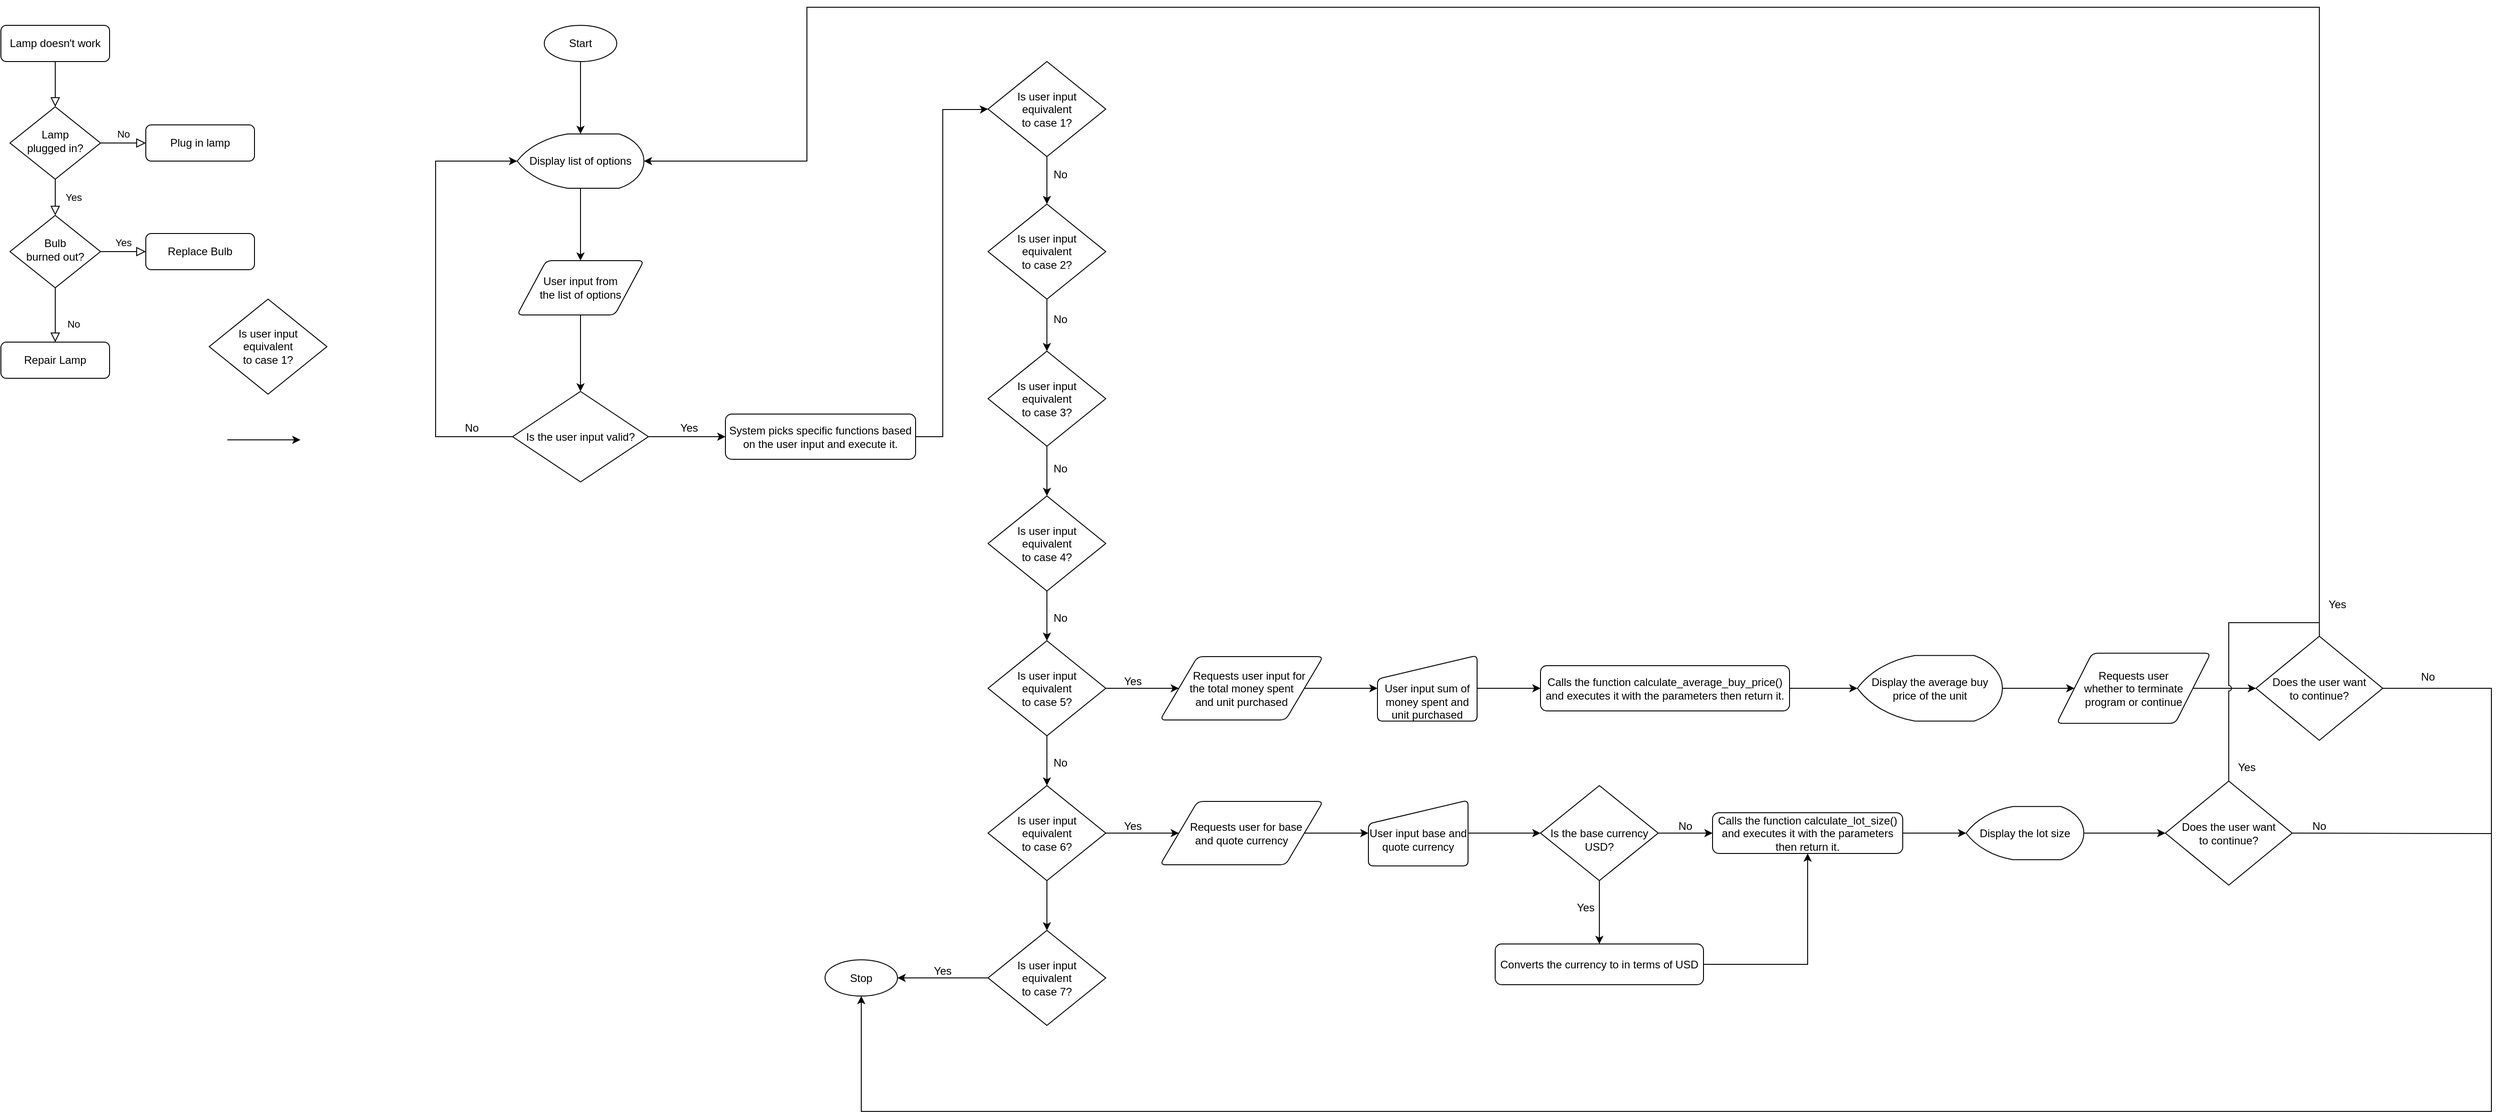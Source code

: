<mxfile version="20.2.7" type="device"><diagram id="C5RBs43oDa-KdzZeNtuy" name="Page-1"><mxGraphModel dx="1483" dy="827" grid="1" gridSize="10" guides="1" tooltips="1" connect="1" arrows="1" fold="1" page="1" pageScale="1" pageWidth="827" pageHeight="1169" math="0" shadow="0"><root><mxCell id="WIyWlLk6GJQsqaUBKTNV-0"/><mxCell id="WIyWlLk6GJQsqaUBKTNV-1" parent="WIyWlLk6GJQsqaUBKTNV-0"/><mxCell id="WIyWlLk6GJQsqaUBKTNV-2" value="" style="rounded=0;html=1;jettySize=auto;orthogonalLoop=1;fontSize=11;endArrow=block;endFill=0;endSize=8;strokeWidth=1;shadow=0;labelBackgroundColor=none;edgeStyle=orthogonalEdgeStyle;" parent="WIyWlLk6GJQsqaUBKTNV-1" source="WIyWlLk6GJQsqaUBKTNV-3" target="WIyWlLk6GJQsqaUBKTNV-6" edge="1"><mxGeometry relative="1" as="geometry"/></mxCell><mxCell id="WIyWlLk6GJQsqaUBKTNV-3" value="Lamp doesn't work" style="rounded=1;whiteSpace=wrap;html=1;fontSize=12;glass=0;strokeWidth=1;shadow=0;" parent="WIyWlLk6GJQsqaUBKTNV-1" vertex="1"><mxGeometry x="160" y="80" width="120" height="40" as="geometry"/></mxCell><mxCell id="WIyWlLk6GJQsqaUBKTNV-4" value="Yes" style="rounded=0;html=1;jettySize=auto;orthogonalLoop=1;fontSize=11;endArrow=block;endFill=0;endSize=8;strokeWidth=1;shadow=0;labelBackgroundColor=none;edgeStyle=orthogonalEdgeStyle;" parent="WIyWlLk6GJQsqaUBKTNV-1" source="WIyWlLk6GJQsqaUBKTNV-6" target="WIyWlLk6GJQsqaUBKTNV-10" edge="1"><mxGeometry y="20" relative="1" as="geometry"><mxPoint as="offset"/></mxGeometry></mxCell><mxCell id="WIyWlLk6GJQsqaUBKTNV-5" value="No" style="edgeStyle=orthogonalEdgeStyle;rounded=0;html=1;jettySize=auto;orthogonalLoop=1;fontSize=11;endArrow=block;endFill=0;endSize=8;strokeWidth=1;shadow=0;labelBackgroundColor=none;" parent="WIyWlLk6GJQsqaUBKTNV-1" source="WIyWlLk6GJQsqaUBKTNV-6" target="WIyWlLk6GJQsqaUBKTNV-7" edge="1"><mxGeometry y="10" relative="1" as="geometry"><mxPoint as="offset"/></mxGeometry></mxCell><mxCell id="WIyWlLk6GJQsqaUBKTNV-6" value="Lamp&lt;br&gt;plugged in?" style="rhombus;whiteSpace=wrap;html=1;shadow=0;fontFamily=Helvetica;fontSize=12;align=center;strokeWidth=1;spacing=6;spacingTop=-4;" parent="WIyWlLk6GJQsqaUBKTNV-1" vertex="1"><mxGeometry x="170" y="170" width="100" height="80" as="geometry"/></mxCell><mxCell id="WIyWlLk6GJQsqaUBKTNV-7" value="Plug in lamp" style="rounded=1;whiteSpace=wrap;html=1;fontSize=12;glass=0;strokeWidth=1;shadow=0;" parent="WIyWlLk6GJQsqaUBKTNV-1" vertex="1"><mxGeometry x="320" y="190" width="120" height="40" as="geometry"/></mxCell><mxCell id="WIyWlLk6GJQsqaUBKTNV-8" value="No" style="rounded=0;html=1;jettySize=auto;orthogonalLoop=1;fontSize=11;endArrow=block;endFill=0;endSize=8;strokeWidth=1;shadow=0;labelBackgroundColor=none;edgeStyle=orthogonalEdgeStyle;" parent="WIyWlLk6GJQsqaUBKTNV-1" source="WIyWlLk6GJQsqaUBKTNV-10" target="WIyWlLk6GJQsqaUBKTNV-11" edge="1"><mxGeometry x="0.333" y="20" relative="1" as="geometry"><mxPoint as="offset"/></mxGeometry></mxCell><mxCell id="WIyWlLk6GJQsqaUBKTNV-9" value="Yes" style="edgeStyle=orthogonalEdgeStyle;rounded=0;html=1;jettySize=auto;orthogonalLoop=1;fontSize=11;endArrow=block;endFill=0;endSize=8;strokeWidth=1;shadow=0;labelBackgroundColor=none;" parent="WIyWlLk6GJQsqaUBKTNV-1" source="WIyWlLk6GJQsqaUBKTNV-10" target="WIyWlLk6GJQsqaUBKTNV-12" edge="1"><mxGeometry y="10" relative="1" as="geometry"><mxPoint as="offset"/></mxGeometry></mxCell><mxCell id="WIyWlLk6GJQsqaUBKTNV-10" value="Bulb&lt;br&gt;burned out?" style="rhombus;whiteSpace=wrap;html=1;shadow=0;fontFamily=Helvetica;fontSize=12;align=center;strokeWidth=1;spacing=6;spacingTop=-4;" parent="WIyWlLk6GJQsqaUBKTNV-1" vertex="1"><mxGeometry x="170" y="290" width="100" height="80" as="geometry"/></mxCell><mxCell id="WIyWlLk6GJQsqaUBKTNV-11" value="Repair Lamp" style="rounded=1;whiteSpace=wrap;html=1;fontSize=12;glass=0;strokeWidth=1;shadow=0;" parent="WIyWlLk6GJQsqaUBKTNV-1" vertex="1"><mxGeometry x="160" y="430" width="120" height="40" as="geometry"/></mxCell><mxCell id="WIyWlLk6GJQsqaUBKTNV-12" value="Replace Bulb" style="rounded=1;whiteSpace=wrap;html=1;fontSize=12;glass=0;strokeWidth=1;shadow=0;" parent="WIyWlLk6GJQsqaUBKTNV-1" vertex="1"><mxGeometry x="320" y="310" width="120" height="40" as="geometry"/></mxCell><mxCell id="3AaR19sjxHDcioPQ6uGW-11" style="edgeStyle=orthogonalEdgeStyle;rounded=0;orthogonalLoop=1;jettySize=auto;html=1;entryX=0.5;entryY=0;entryDx=0;entryDy=0;entryPerimeter=0;" parent="WIyWlLk6GJQsqaUBKTNV-1" source="3AaR19sjxHDcioPQ6uGW-0" target="3AaR19sjxHDcioPQ6uGW-3" edge="1"><mxGeometry relative="1" as="geometry"/></mxCell><mxCell id="3AaR19sjxHDcioPQ6uGW-0" value="Start" style="strokeWidth=1;html=1;shape=mxgraph.flowchart.start_1;whiteSpace=wrap;" parent="WIyWlLk6GJQsqaUBKTNV-1" vertex="1"><mxGeometry x="760" y="80" width="80" height="40" as="geometry"/></mxCell><mxCell id="3AaR19sjxHDcioPQ6uGW-2" value="Stop" style="strokeWidth=1;html=1;shape=mxgraph.flowchart.start_1;whiteSpace=wrap;" parent="WIyWlLk6GJQsqaUBKTNV-1" vertex="1"><mxGeometry x="1070" y="1112.5" width="80" height="40" as="geometry"/></mxCell><mxCell id="3AaR19sjxHDcioPQ6uGW-16" style="edgeStyle=orthogonalEdgeStyle;rounded=0;orthogonalLoop=1;jettySize=auto;html=1;entryX=0.5;entryY=0;entryDx=0;entryDy=0;" parent="WIyWlLk6GJQsqaUBKTNV-1" source="3AaR19sjxHDcioPQ6uGW-3" target="3AaR19sjxHDcioPQ6uGW-14" edge="1"><mxGeometry relative="1" as="geometry"/></mxCell><mxCell id="3AaR19sjxHDcioPQ6uGW-3" value="Display list of options" style="strokeWidth=1;html=1;shape=mxgraph.flowchart.display;whiteSpace=wrap;" parent="WIyWlLk6GJQsqaUBKTNV-1" vertex="1"><mxGeometry x="730" y="200" width="140" height="60" as="geometry"/></mxCell><mxCell id="3AaR19sjxHDcioPQ6uGW-18" style="edgeStyle=orthogonalEdgeStyle;rounded=0;orthogonalLoop=1;jettySize=auto;html=1;entryX=0.5;entryY=0;entryDx=0;entryDy=0;entryPerimeter=0;" parent="WIyWlLk6GJQsqaUBKTNV-1" source="3AaR19sjxHDcioPQ6uGW-14" target="3AaR19sjxHDcioPQ6uGW-17" edge="1"><mxGeometry relative="1" as="geometry"/></mxCell><mxCell id="3AaR19sjxHDcioPQ6uGW-14" value="User input from&lt;br&gt;the list of options" style="shape=parallelogram;html=1;strokeWidth=1;perimeter=parallelogramPerimeter;whiteSpace=wrap;rounded=1;arcSize=12;size=0.23;" parent="WIyWlLk6GJQsqaUBKTNV-1" vertex="1"><mxGeometry x="730" y="340" width="140" height="60" as="geometry"/></mxCell><mxCell id="3AaR19sjxHDcioPQ6uGW-20" style="edgeStyle=orthogonalEdgeStyle;rounded=0;orthogonalLoop=1;jettySize=auto;html=1;entryX=0;entryY=0.5;entryDx=0;entryDy=0;entryPerimeter=0;" parent="WIyWlLk6GJQsqaUBKTNV-1" source="3AaR19sjxHDcioPQ6uGW-17" target="3AaR19sjxHDcioPQ6uGW-3" edge="1"><mxGeometry relative="1" as="geometry"><mxPoint x="600" y="230" as="targetPoint"/><Array as="points"><mxPoint x="640" y="535"/><mxPoint x="640" y="230"/></Array></mxGeometry></mxCell><mxCell id="3AaR19sjxHDcioPQ6uGW-23" style="edgeStyle=orthogonalEdgeStyle;rounded=0;orthogonalLoop=1;jettySize=auto;html=1;exitX=1;exitY=0.5;exitDx=0;exitDy=0;exitPerimeter=0;entryX=0;entryY=0.5;entryDx=0;entryDy=0;" parent="WIyWlLk6GJQsqaUBKTNV-1" source="3AaR19sjxHDcioPQ6uGW-17" target="3AaR19sjxHDcioPQ6uGW-26" edge="1"><mxGeometry relative="1" as="geometry"><mxPoint x="940" y="535" as="targetPoint"/></mxGeometry></mxCell><mxCell id="3AaR19sjxHDcioPQ6uGW-17" value="Is the user input valid?" style="strokeWidth=1;html=1;shape=mxgraph.flowchart.decision;whiteSpace=wrap;" parent="WIyWlLk6GJQsqaUBKTNV-1" vertex="1"><mxGeometry x="725" y="484.5" width="150" height="100" as="geometry"/></mxCell><mxCell id="3AaR19sjxHDcioPQ6uGW-21" value="No" style="text;html=1;strokeColor=none;fillColor=none;align=center;verticalAlign=middle;whiteSpace=wrap;rounded=0;" parent="WIyWlLk6GJQsqaUBKTNV-1" vertex="1"><mxGeometry x="650" y="510" width="60" height="30" as="geometry"/></mxCell><mxCell id="3AaR19sjxHDcioPQ6uGW-24" value="Yes" style="text;html=1;strokeColor=none;fillColor=none;align=center;verticalAlign=middle;whiteSpace=wrap;rounded=0;" parent="WIyWlLk6GJQsqaUBKTNV-1" vertex="1"><mxGeometry x="890" y="510" width="60" height="30" as="geometry"/></mxCell><mxCell id="3AaR19sjxHDcioPQ6uGW-84" style="edgeStyle=orthogonalEdgeStyle;rounded=0;orthogonalLoop=1;jettySize=auto;html=1;entryX=0;entryY=0.5;entryDx=0;entryDy=0;entryPerimeter=0;" parent="WIyWlLk6GJQsqaUBKTNV-1" source="3AaR19sjxHDcioPQ6uGW-26" target="3AaR19sjxHDcioPQ6uGW-27" edge="1"><mxGeometry relative="1" as="geometry"><mxPoint x="1200" y="170" as="targetPoint"/><Array as="points"><mxPoint x="1200" y="535"/><mxPoint x="1200" y="173"/><mxPoint x="1240" y="173"/></Array></mxGeometry></mxCell><mxCell id="3AaR19sjxHDcioPQ6uGW-26" value="System picks specific functions based on the user input and execute it." style="rounded=1;whiteSpace=wrap;html=1;absoluteArcSize=1;arcSize=14;strokeWidth=1;" parent="WIyWlLk6GJQsqaUBKTNV-1" vertex="1"><mxGeometry x="960" y="509.5" width="210" height="50" as="geometry"/></mxCell><mxCell id="3AaR19sjxHDcioPQ6uGW-38" style="edgeStyle=orthogonalEdgeStyle;rounded=0;orthogonalLoop=1;jettySize=auto;html=1;entryX=0.5;entryY=0;entryDx=0;entryDy=0;entryPerimeter=0;" parent="WIyWlLk6GJQsqaUBKTNV-1" source="3AaR19sjxHDcioPQ6uGW-27" target="3AaR19sjxHDcioPQ6uGW-35" edge="1"><mxGeometry relative="1" as="geometry"/></mxCell><mxCell id="3AaR19sjxHDcioPQ6uGW-27" value="Is user input &lt;br&gt;equivalent&lt;br&gt;to case 1?" style="strokeWidth=1;html=1;shape=mxgraph.flowchart.decision;whiteSpace=wrap;" parent="WIyWlLk6GJQsqaUBKTNV-1" vertex="1"><mxGeometry x="1250" y="120" width="130" height="105" as="geometry"/></mxCell><mxCell id="3AaR19sjxHDcioPQ6uGW-28" style="edgeStyle=orthogonalEdgeStyle;rounded=0;orthogonalLoop=1;jettySize=auto;html=1;exitX=0.5;exitY=1;exitDx=0;exitDy=0;exitPerimeter=0;" parent="WIyWlLk6GJQsqaUBKTNV-1" source="3AaR19sjxHDcioPQ6uGW-27" target="3AaR19sjxHDcioPQ6uGW-27" edge="1"><mxGeometry relative="1" as="geometry"/></mxCell><mxCell id="3AaR19sjxHDcioPQ6uGW-42" style="edgeStyle=orthogonalEdgeStyle;rounded=0;orthogonalLoop=1;jettySize=auto;html=1;" parent="WIyWlLk6GJQsqaUBKTNV-1" source="3AaR19sjxHDcioPQ6uGW-30" target="3AaR19sjxHDcioPQ6uGW-31" edge="1"><mxGeometry relative="1" as="geometry"/></mxCell><mxCell id="3AaR19sjxHDcioPQ6uGW-52" style="edgeStyle=orthogonalEdgeStyle;rounded=0;orthogonalLoop=1;jettySize=auto;html=1;" parent="WIyWlLk6GJQsqaUBKTNV-1" source="3AaR19sjxHDcioPQ6uGW-30" target="3AaR19sjxHDcioPQ6uGW-53" edge="1"><mxGeometry relative="1" as="geometry"><mxPoint x="1440" y="812.5" as="targetPoint"/></mxGeometry></mxCell><mxCell id="3AaR19sjxHDcioPQ6uGW-30" value="Is user input &lt;br&gt;equivalent&lt;br&gt;to case 5?" style="strokeWidth=1;html=1;shape=mxgraph.flowchart.decision;whiteSpace=wrap;" parent="WIyWlLk6GJQsqaUBKTNV-1" vertex="1"><mxGeometry x="1250" y="760" width="130" height="105" as="geometry"/></mxCell><mxCell id="3AaR19sjxHDcioPQ6uGW-62" style="edgeStyle=orthogonalEdgeStyle;rounded=0;orthogonalLoop=1;jettySize=auto;html=1;entryX=0.5;entryY=0;entryDx=0;entryDy=0;entryPerimeter=0;" parent="WIyWlLk6GJQsqaUBKTNV-1" source="3AaR19sjxHDcioPQ6uGW-31" target="3AaR19sjxHDcioPQ6uGW-63" edge="1"><mxGeometry relative="1" as="geometry"><mxPoint x="1315" y="1080" as="targetPoint"/></mxGeometry></mxCell><mxCell id="3AaR19sjxHDcioPQ6uGW-69" style="edgeStyle=orthogonalEdgeStyle;rounded=0;orthogonalLoop=1;jettySize=auto;html=1;" parent="WIyWlLk6GJQsqaUBKTNV-1" source="3AaR19sjxHDcioPQ6uGW-31" target="3AaR19sjxHDcioPQ6uGW-68" edge="1"><mxGeometry relative="1" as="geometry"/></mxCell><mxCell id="3AaR19sjxHDcioPQ6uGW-31" value="Is user input &lt;br&gt;equivalent&lt;br&gt;to case 6?" style="strokeWidth=1;html=1;shape=mxgraph.flowchart.decision;whiteSpace=wrap;" parent="WIyWlLk6GJQsqaUBKTNV-1" vertex="1"><mxGeometry x="1250" y="920" width="130" height="105" as="geometry"/></mxCell><mxCell id="3AaR19sjxHDcioPQ6uGW-40" style="edgeStyle=orthogonalEdgeStyle;rounded=0;orthogonalLoop=1;jettySize=auto;html=1;entryX=0.5;entryY=0;entryDx=0;entryDy=0;entryPerimeter=0;" parent="WIyWlLk6GJQsqaUBKTNV-1" source="3AaR19sjxHDcioPQ6uGW-32" target="3AaR19sjxHDcioPQ6uGW-34" edge="1"><mxGeometry relative="1" as="geometry"/></mxCell><mxCell id="3AaR19sjxHDcioPQ6uGW-32" value="Is user input &lt;br&gt;equivalent&lt;br&gt;to case 3?" style="strokeWidth=1;html=1;shape=mxgraph.flowchart.decision;whiteSpace=wrap;" parent="WIyWlLk6GJQsqaUBKTNV-1" vertex="1"><mxGeometry x="1250" y="440" width="130" height="105" as="geometry"/></mxCell><mxCell id="3AaR19sjxHDcioPQ6uGW-33" value="Is user input &lt;br&gt;equivalent&lt;br&gt;to case 1?" style="strokeWidth=1;html=1;shape=mxgraph.flowchart.decision;whiteSpace=wrap;" parent="WIyWlLk6GJQsqaUBKTNV-1" vertex="1"><mxGeometry x="390" y="382.5" width="130" height="105" as="geometry"/></mxCell><mxCell id="3AaR19sjxHDcioPQ6uGW-41" style="edgeStyle=orthogonalEdgeStyle;rounded=0;orthogonalLoop=1;jettySize=auto;html=1;entryX=0.5;entryY=0;entryDx=0;entryDy=0;entryPerimeter=0;" parent="WIyWlLk6GJQsqaUBKTNV-1" source="3AaR19sjxHDcioPQ6uGW-34" target="3AaR19sjxHDcioPQ6uGW-30" edge="1"><mxGeometry relative="1" as="geometry"/></mxCell><mxCell id="3AaR19sjxHDcioPQ6uGW-34" value="Is user input &lt;br&gt;equivalent&lt;br&gt;to case 4?" style="strokeWidth=1;html=1;shape=mxgraph.flowchart.decision;whiteSpace=wrap;" parent="WIyWlLk6GJQsqaUBKTNV-1" vertex="1"><mxGeometry x="1250" y="600" width="130" height="105" as="geometry"/></mxCell><mxCell id="3AaR19sjxHDcioPQ6uGW-39" style="edgeStyle=orthogonalEdgeStyle;rounded=0;orthogonalLoop=1;jettySize=auto;html=1;entryX=0.5;entryY=0;entryDx=0;entryDy=0;entryPerimeter=0;" parent="WIyWlLk6GJQsqaUBKTNV-1" source="3AaR19sjxHDcioPQ6uGW-35" target="3AaR19sjxHDcioPQ6uGW-32" edge="1"><mxGeometry relative="1" as="geometry"/></mxCell><mxCell id="3AaR19sjxHDcioPQ6uGW-35" value="Is user input &lt;br&gt;equivalent&lt;br&gt;to case 2?" style="strokeWidth=1;html=1;shape=mxgraph.flowchart.decision;whiteSpace=wrap;" parent="WIyWlLk6GJQsqaUBKTNV-1" vertex="1"><mxGeometry x="1250" y="277.5" width="130" height="105" as="geometry"/></mxCell><mxCell id="3AaR19sjxHDcioPQ6uGW-43" value="No" style="text;html=1;strokeColor=none;fillColor=none;align=center;verticalAlign=middle;whiteSpace=wrap;rounded=0;" parent="WIyWlLk6GJQsqaUBKTNV-1" vertex="1"><mxGeometry x="1300" y="230" width="60" height="30" as="geometry"/></mxCell><mxCell id="3AaR19sjxHDcioPQ6uGW-44" value="No" style="text;html=1;strokeColor=none;fillColor=none;align=center;verticalAlign=middle;whiteSpace=wrap;rounded=0;" parent="WIyWlLk6GJQsqaUBKTNV-1" vertex="1"><mxGeometry x="1300" y="390" width="60" height="30" as="geometry"/></mxCell><mxCell id="3AaR19sjxHDcioPQ6uGW-45" value="No" style="text;html=1;strokeColor=none;fillColor=none;align=center;verticalAlign=middle;whiteSpace=wrap;rounded=0;" parent="WIyWlLk6GJQsqaUBKTNV-1" vertex="1"><mxGeometry x="1300" y="555" width="60" height="30" as="geometry"/></mxCell><mxCell id="3AaR19sjxHDcioPQ6uGW-46" value="No" style="text;html=1;strokeColor=none;fillColor=none;align=center;verticalAlign=middle;whiteSpace=wrap;rounded=0;" parent="WIyWlLk6GJQsqaUBKTNV-1" vertex="1"><mxGeometry x="1300" y="720" width="60" height="30" as="geometry"/></mxCell><mxCell id="3AaR19sjxHDcioPQ6uGW-47" value="No" style="text;html=1;strokeColor=none;fillColor=none;align=center;verticalAlign=middle;whiteSpace=wrap;rounded=0;" parent="WIyWlLk6GJQsqaUBKTNV-1" vertex="1"><mxGeometry x="1300" y="880" width="60" height="30" as="geometry"/></mxCell><mxCell id="3AaR19sjxHDcioPQ6uGW-49" value="Yes" style="text;html=1;strokeColor=none;fillColor=none;align=center;verticalAlign=middle;whiteSpace=wrap;rounded=0;" parent="WIyWlLk6GJQsqaUBKTNV-1" vertex="1"><mxGeometry x="1170" y="1110" width="60" height="30" as="geometry"/></mxCell><mxCell id="3AaR19sjxHDcioPQ6uGW-59" style="edgeStyle=orthogonalEdgeStyle;rounded=0;orthogonalLoop=1;jettySize=auto;html=1;exitX=1;exitY=0.5;exitDx=0;exitDy=0;entryX=0;entryY=0.5;entryDx=0;entryDy=0;" parent="WIyWlLk6GJQsqaUBKTNV-1" source="3AaR19sjxHDcioPQ6uGW-53" target="3AaR19sjxHDcioPQ6uGW-61" edge="1"><mxGeometry relative="1" as="geometry"><mxPoint x="1680" y="813" as="targetPoint"/></mxGeometry></mxCell><mxCell id="3AaR19sjxHDcioPQ6uGW-53" value="&amp;nbsp; &amp;nbsp; &amp;nbsp;Requests user input for&lt;br&gt;the total money spent&lt;br&gt;and unit purchased" style="shape=parallelogram;html=1;strokeWidth=1;perimeter=parallelogramPerimeter;whiteSpace=wrap;rounded=1;arcSize=12;size=0.23;" parent="WIyWlLk6GJQsqaUBKTNV-1" vertex="1"><mxGeometry x="1440" y="777.5" width="180" height="70" as="geometry"/></mxCell><mxCell id="3AaR19sjxHDcioPQ6uGW-61" value="&lt;br&gt;&lt;br&gt;User input sum of money spent and unit purchased" style="html=1;strokeWidth=1;shape=manualInput;whiteSpace=wrap;rounded=1;size=26;arcSize=11;" parent="WIyWlLk6GJQsqaUBKTNV-1" vertex="1"><mxGeometry x="1680" y="776.25" width="110" height="72.5" as="geometry"/></mxCell><mxCell id="3AaR19sjxHDcioPQ6uGW-66" style="edgeStyle=orthogonalEdgeStyle;rounded=0;orthogonalLoop=1;jettySize=auto;html=1;entryX=1;entryY=0.5;entryDx=0;entryDy=0;entryPerimeter=0;" parent="WIyWlLk6GJQsqaUBKTNV-1" source="3AaR19sjxHDcioPQ6uGW-63" target="3AaR19sjxHDcioPQ6uGW-2" edge="1"><mxGeometry relative="1" as="geometry"/></mxCell><mxCell id="3AaR19sjxHDcioPQ6uGW-63" value="Is user input &lt;br&gt;equivalent&lt;br&gt;to case 7?" style="strokeWidth=1;html=1;shape=mxgraph.flowchart.decision;whiteSpace=wrap;" parent="WIyWlLk6GJQsqaUBKTNV-1" vertex="1"><mxGeometry x="1250" y="1080" width="130" height="105" as="geometry"/></mxCell><mxCell id="3AaR19sjxHDcioPQ6uGW-67" value="Yes" style="text;html=1;strokeColor=none;fillColor=none;align=center;verticalAlign=middle;whiteSpace=wrap;rounded=0;" parent="WIyWlLk6GJQsqaUBKTNV-1" vertex="1"><mxGeometry x="1380" y="790" width="60" height="30" as="geometry"/></mxCell><mxCell id="3AaR19sjxHDcioPQ6uGW-68" value="&amp;nbsp; &amp;nbsp;Requests user for base&lt;br&gt;and quote currency" style="shape=parallelogram;html=1;strokeWidth=1;perimeter=parallelogramPerimeter;whiteSpace=wrap;rounded=1;arcSize=12;size=0.23;" parent="WIyWlLk6GJQsqaUBKTNV-1" vertex="1"><mxGeometry x="1440" y="937.5" width="180" height="70" as="geometry"/></mxCell><mxCell id="3AaR19sjxHDcioPQ6uGW-70" value="Yes" style="text;html=1;strokeColor=none;fillColor=none;align=center;verticalAlign=middle;whiteSpace=wrap;rounded=0;" parent="WIyWlLk6GJQsqaUBKTNV-1" vertex="1"><mxGeometry x="1380" y="950" width="60" height="30" as="geometry"/></mxCell><mxCell id="3AaR19sjxHDcioPQ6uGW-72" style="edgeStyle=orthogonalEdgeStyle;rounded=0;orthogonalLoop=1;jettySize=auto;html=1;exitX=1;exitY=0.5;exitDx=0;exitDy=0;entryX=0;entryY=0.5;entryDx=0;entryDy=0;" parent="WIyWlLk6GJQsqaUBKTNV-1" edge="1"><mxGeometry relative="1" as="geometry"><mxPoint x="490.7" y="538" as="targetPoint"/><mxPoint x="410.0" y="538" as="sourcePoint"/></mxGeometry></mxCell><mxCell id="3AaR19sjxHDcioPQ6uGW-74" style="edgeStyle=orthogonalEdgeStyle;rounded=0;orthogonalLoop=1;jettySize=auto;html=1;entryX=0;entryY=0.5;entryDx=0;entryDy=0;" parent="WIyWlLk6GJQsqaUBKTNV-1" source="3AaR19sjxHDcioPQ6uGW-68" target="3AaR19sjxHDcioPQ6uGW-76" edge="1"><mxGeometry relative="1" as="geometry"><mxPoint x="1650" y="972" as="targetPoint"/><mxPoint x="1620.0" y="972.08" as="sourcePoint"/></mxGeometry></mxCell><mxCell id="3AaR19sjxHDcioPQ6uGW-76" value="&lt;br&gt;User input base and&lt;br&gt;quote currency" style="html=1;strokeWidth=1;shape=manualInput;whiteSpace=wrap;rounded=1;size=26;arcSize=11;" parent="WIyWlLk6GJQsqaUBKTNV-1" vertex="1"><mxGeometry x="1670" y="936.25" width="110" height="72.5" as="geometry"/></mxCell><mxCell id="3AaR19sjxHDcioPQ6uGW-77" value="&lt;br&gt;Is the base currency&lt;br&gt;USD?" style="strokeWidth=1;html=1;shape=mxgraph.flowchart.decision;whiteSpace=wrap;" parent="WIyWlLk6GJQsqaUBKTNV-1" vertex="1"><mxGeometry x="1860" y="920" width="130" height="105" as="geometry"/></mxCell><mxCell id="3AaR19sjxHDcioPQ6uGW-78" style="edgeStyle=orthogonalEdgeStyle;rounded=0;orthogonalLoop=1;jettySize=auto;html=1;entryX=0;entryY=0.5;entryDx=0;entryDy=0;entryPerimeter=0;exitX=1;exitY=0.5;exitDx=0;exitDy=0;" parent="WIyWlLk6GJQsqaUBKTNV-1" source="3AaR19sjxHDcioPQ6uGW-76" target="3AaR19sjxHDcioPQ6uGW-77" edge="1"><mxGeometry relative="1" as="geometry"><mxPoint x="1860.7" y="979.17" as="targetPoint"/><mxPoint x="1790" y="970" as="sourcePoint"/><Array as="points"/></mxGeometry></mxCell><mxCell id="3AaR19sjxHDcioPQ6uGW-79" style="edgeStyle=orthogonalEdgeStyle;rounded=0;orthogonalLoop=1;jettySize=auto;html=1;exitX=1;exitY=0.5;exitDx=0;exitDy=0;exitPerimeter=0;entryX=0;entryY=0.5;entryDx=0;entryDy=0;" parent="WIyWlLk6GJQsqaUBKTNV-1" source="3AaR19sjxHDcioPQ6uGW-77" edge="1" target="fK3bTnw6pfMR-aLPk112-6"><mxGeometry relative="1" as="geometry"><mxPoint x="2040" y="972" as="targetPoint"/><mxPoint x="2000" y="972.08" as="sourcePoint"/><Array as="points"/></mxGeometry></mxCell><mxCell id="3AaR19sjxHDcioPQ6uGW-80" value="Calls the function calculate_average_buy_price() and executes it with the parameters then return it." style="rounded=1;whiteSpace=wrap;html=1;absoluteArcSize=1;arcSize=14;strokeWidth=1;" parent="WIyWlLk6GJQsqaUBKTNV-1" vertex="1"><mxGeometry x="1860" y="787.5" width="275" height="50" as="geometry"/></mxCell><mxCell id="3AaR19sjxHDcioPQ6uGW-81" style="edgeStyle=orthogonalEdgeStyle;rounded=0;orthogonalLoop=1;jettySize=auto;html=1;exitX=1;exitY=0.5;exitDx=0;exitDy=0;entryX=0;entryY=0.5;entryDx=0;entryDy=0;" parent="WIyWlLk6GJQsqaUBKTNV-1" source="3AaR19sjxHDcioPQ6uGW-61" target="3AaR19sjxHDcioPQ6uGW-80" edge="1"><mxGeometry relative="1" as="geometry"><mxPoint x="1840" y="760" as="targetPoint"/><mxPoint x="1800" y="815" as="sourcePoint"/><Array as="points"/></mxGeometry></mxCell><mxCell id="3AaR19sjxHDcioPQ6uGW-82" value="Requests user&lt;br&gt;whether to terminate &lt;br&gt;program or continue" style="shape=parallelogram;html=1;strokeWidth=1;perimeter=parallelogramPerimeter;whiteSpace=wrap;rounded=1;arcSize=12;size=0.23;" parent="WIyWlLk6GJQsqaUBKTNV-1" vertex="1"><mxGeometry x="2430" y="773.75" width="170" height="77.5" as="geometry"/></mxCell><mxCell id="3AaR19sjxHDcioPQ6uGW-83" style="edgeStyle=orthogonalEdgeStyle;rounded=0;orthogonalLoop=1;jettySize=auto;html=1;exitX=1;exitY=0.5;exitDx=0;exitDy=0;entryX=0;entryY=0.5;entryDx=0;entryDy=0;entryPerimeter=0;" parent="WIyWlLk6GJQsqaUBKTNV-1" source="3AaR19sjxHDcioPQ6uGW-80" target="3AaR19sjxHDcioPQ6uGW-85" edge="1"><mxGeometry relative="1" as="geometry"><mxPoint x="2210" y="813" as="targetPoint"/><mxPoint x="2150" y="812.02" as="sourcePoint"/><Array as="points"/></mxGeometry></mxCell><mxCell id="3AaR19sjxHDcioPQ6uGW-85" value="Display the average buy price of the unit" style="strokeWidth=1;html=1;shape=mxgraph.flowchart.display;whiteSpace=wrap;" parent="WIyWlLk6GJQsqaUBKTNV-1" vertex="1"><mxGeometry x="2210" y="776.25" width="160" height="72.5" as="geometry"/></mxCell><mxCell id="3AaR19sjxHDcioPQ6uGW-87" style="edgeStyle=orthogonalEdgeStyle;rounded=0;orthogonalLoop=1;jettySize=auto;html=1;exitX=1;exitY=0.5;exitDx=0;exitDy=0;entryX=0;entryY=0.5;entryDx=0;entryDy=0;exitPerimeter=0;" parent="WIyWlLk6GJQsqaUBKTNV-1" source="3AaR19sjxHDcioPQ6uGW-85" target="3AaR19sjxHDcioPQ6uGW-82" edge="1"><mxGeometry relative="1" as="geometry"><mxPoint x="2450" y="812.17" as="targetPoint"/><mxPoint x="2375" y="812.17" as="sourcePoint"/><Array as="points"/></mxGeometry></mxCell><mxCell id="3AaR19sjxHDcioPQ6uGW-91" style="edgeStyle=orthogonalEdgeStyle;rounded=0;orthogonalLoop=1;jettySize=auto;html=1;exitX=1;exitY=0.5;exitDx=0;exitDy=0;exitPerimeter=0;entryX=0.5;entryY=1;entryDx=0;entryDy=0;entryPerimeter=0;" parent="WIyWlLk6GJQsqaUBKTNV-1" source="3AaR19sjxHDcioPQ6uGW-89" target="3AaR19sjxHDcioPQ6uGW-2" edge="1"><mxGeometry relative="1" as="geometry"><mxPoint x="1100" y="1180" as="targetPoint"/><Array as="points"><mxPoint x="2910" y="812"/><mxPoint x="2910" y="1280"/><mxPoint x="1110" y="1280"/></Array></mxGeometry></mxCell><mxCell id="3AaR19sjxHDcioPQ6uGW-95" style="edgeStyle=orthogonalEdgeStyle;rounded=0;orthogonalLoop=1;jettySize=auto;html=1;entryX=1;entryY=0.5;entryDx=0;entryDy=0;entryPerimeter=0;" parent="WIyWlLk6GJQsqaUBKTNV-1" source="3AaR19sjxHDcioPQ6uGW-89" target="3AaR19sjxHDcioPQ6uGW-3" edge="1"><mxGeometry relative="1" as="geometry"><mxPoint x="930" y="240" as="targetPoint"/><Array as="points"><mxPoint x="2720" y="60"/><mxPoint x="1050" y="60"/><mxPoint x="1050" y="230"/></Array></mxGeometry></mxCell><mxCell id="3AaR19sjxHDcioPQ6uGW-89" value="Does the user want&lt;br&gt;to continue?" style="strokeWidth=1;html=1;shape=mxgraph.flowchart.decision;whiteSpace=wrap;" parent="WIyWlLk6GJQsqaUBKTNV-1" vertex="1"><mxGeometry x="2650" y="755" width="140" height="115" as="geometry"/></mxCell><mxCell id="3AaR19sjxHDcioPQ6uGW-90" style="edgeStyle=orthogonalEdgeStyle;rounded=0;orthogonalLoop=1;jettySize=auto;html=1;exitX=1;exitY=0.5;exitDx=0;exitDy=0;entryX=0;entryY=0.5;entryDx=0;entryDy=0;entryPerimeter=0;" parent="WIyWlLk6GJQsqaUBKTNV-1" source="3AaR19sjxHDcioPQ6uGW-82" target="3AaR19sjxHDcioPQ6uGW-89" edge="1"><mxGeometry relative="1" as="geometry"><mxPoint x="2630" y="770" as="targetPoint"/><mxPoint x="2600" y="812.1" as="sourcePoint"/><Array as="points"/></mxGeometry></mxCell><mxCell id="3AaR19sjxHDcioPQ6uGW-92" value="Yes" style="text;html=1;strokeColor=none;fillColor=none;align=center;verticalAlign=middle;whiteSpace=wrap;rounded=0;" parent="WIyWlLk6GJQsqaUBKTNV-1" vertex="1"><mxGeometry x="2710" y="705" width="60" height="30" as="geometry"/></mxCell><mxCell id="3AaR19sjxHDcioPQ6uGW-93" value="No" style="text;html=1;strokeColor=none;fillColor=none;align=center;verticalAlign=middle;whiteSpace=wrap;rounded=0;" parent="WIyWlLk6GJQsqaUBKTNV-1" vertex="1"><mxGeometry x="2810" y="785" width="60" height="30" as="geometry"/></mxCell><mxCell id="fK3bTnw6pfMR-aLPk112-0" style="edgeStyle=orthogonalEdgeStyle;rounded=0;orthogonalLoop=1;jettySize=auto;html=1;exitX=0.5;exitY=1;exitDx=0;exitDy=0;exitPerimeter=0;entryX=0.5;entryY=0;entryDx=0;entryDy=0;" edge="1" parent="WIyWlLk6GJQsqaUBKTNV-1" source="3AaR19sjxHDcioPQ6uGW-77" target="fK3bTnw6pfMR-aLPk112-4"><mxGeometry relative="1" as="geometry"><mxPoint x="1925" y="1100" as="targetPoint"/><mxPoint x="1910" y="1050" as="sourcePoint"/><Array as="points"/></mxGeometry></mxCell><mxCell id="fK3bTnw6pfMR-aLPk112-1" value="Yes" style="text;html=1;strokeColor=none;fillColor=none;align=center;verticalAlign=middle;whiteSpace=wrap;rounded=0;" vertex="1" parent="WIyWlLk6GJQsqaUBKTNV-1"><mxGeometry x="1880" y="1040" width="60" height="30" as="geometry"/></mxCell><mxCell id="fK3bTnw6pfMR-aLPk112-2" value="No" style="text;html=1;strokeColor=none;fillColor=none;align=center;verticalAlign=middle;whiteSpace=wrap;rounded=0;" vertex="1" parent="WIyWlLk6GJQsqaUBKTNV-1"><mxGeometry x="1990" y="950" width="60" height="30" as="geometry"/></mxCell><mxCell id="fK3bTnw6pfMR-aLPk112-10" style="edgeStyle=orthogonalEdgeStyle;rounded=0;orthogonalLoop=1;jettySize=auto;html=1;entryX=0.5;entryY=1;entryDx=0;entryDy=0;" edge="1" parent="WIyWlLk6GJQsqaUBKTNV-1" source="fK3bTnw6pfMR-aLPk112-4" target="fK3bTnw6pfMR-aLPk112-6"><mxGeometry relative="1" as="geometry"/></mxCell><mxCell id="fK3bTnw6pfMR-aLPk112-4" value="Converts the currency to in terms of USD" style="rounded=1;whiteSpace=wrap;html=1;absoluteArcSize=1;arcSize=14;strokeWidth=1;" vertex="1" parent="WIyWlLk6GJQsqaUBKTNV-1"><mxGeometry x="1810" y="1095" width="230" height="45" as="geometry"/></mxCell><mxCell id="fK3bTnw6pfMR-aLPk112-6" value="Calls the function calculate_lot_size() and executes it with the parameters then return it." style="rounded=1;whiteSpace=wrap;html=1;absoluteArcSize=1;arcSize=14;strokeWidth=1;" vertex="1" parent="WIyWlLk6GJQsqaUBKTNV-1"><mxGeometry x="2050" y="950" width="210" height="45" as="geometry"/></mxCell><mxCell id="fK3bTnw6pfMR-aLPk112-11" style="edgeStyle=orthogonalEdgeStyle;rounded=0;orthogonalLoop=1;jettySize=auto;html=1;entryX=0;entryY=0.5;entryDx=0;entryDy=0;entryPerimeter=0;" edge="1" parent="WIyWlLk6GJQsqaUBKTNV-1" source="fK3bTnw6pfMR-aLPk112-7" target="fK3bTnw6pfMR-aLPk112-12"><mxGeometry relative="1" as="geometry"><mxPoint x="2540" y="972.505" as="targetPoint"/></mxGeometry></mxCell><mxCell id="fK3bTnw6pfMR-aLPk112-7" value="Display the lot size" style="strokeWidth=1;html=1;shape=mxgraph.flowchart.display;whiteSpace=wrap;" vertex="1" parent="WIyWlLk6GJQsqaUBKTNV-1"><mxGeometry x="2330" y="943.13" width="130" height="58.75" as="geometry"/></mxCell><mxCell id="fK3bTnw6pfMR-aLPk112-8" style="edgeStyle=orthogonalEdgeStyle;rounded=0;orthogonalLoop=1;jettySize=auto;html=1;exitX=1;exitY=0.5;exitDx=0;exitDy=0;entryX=0;entryY=0.5;entryDx=0;entryDy=0;entryPerimeter=0;" edge="1" parent="WIyWlLk6GJQsqaUBKTNV-1" source="fK3bTnw6pfMR-aLPk112-6" target="fK3bTnw6pfMR-aLPk112-7"><mxGeometry relative="1" as="geometry"><mxPoint x="2310" y="960" as="targetPoint"/><mxPoint x="2270" y="973.33" as="sourcePoint"/><Array as="points"/></mxGeometry></mxCell><mxCell id="fK3bTnw6pfMR-aLPk112-12" value="Does the user want&lt;br&gt;to continue?" style="strokeWidth=1;html=1;shape=mxgraph.flowchart.decision;whiteSpace=wrap;" vertex="1" parent="WIyWlLk6GJQsqaUBKTNV-1"><mxGeometry x="2550" y="915.01" width="140" height="115" as="geometry"/></mxCell><mxCell id="fK3bTnw6pfMR-aLPk112-14" value="" style="endArrow=none;html=1;rounded=0;exitX=1;exitY=0.5;exitDx=0;exitDy=0;exitPerimeter=0;" edge="1" parent="WIyWlLk6GJQsqaUBKTNV-1" source="fK3bTnw6pfMR-aLPk112-12"><mxGeometry width="50" height="50" relative="1" as="geometry"><mxPoint x="2710" y="980" as="sourcePoint"/><mxPoint x="2910" y="973" as="targetPoint"/></mxGeometry></mxCell><mxCell id="fK3bTnw6pfMR-aLPk112-16" value="" style="endArrow=none;html=1;rounded=0;jumpStyle=arc;entryX=0.5;entryY=0;entryDx=0;entryDy=0;entryPerimeter=0;" edge="1" parent="WIyWlLk6GJQsqaUBKTNV-1" target="fK3bTnw6pfMR-aLPk112-12"><mxGeometry width="50" height="50" relative="1" as="geometry"><mxPoint x="2720" y="740" as="sourcePoint"/><mxPoint x="2760" y="930" as="targetPoint"/><Array as="points"><mxPoint x="2620" y="740"/></Array></mxGeometry></mxCell><mxCell id="fK3bTnw6pfMR-aLPk112-17" value="Yes" style="text;html=1;strokeColor=none;fillColor=none;align=center;verticalAlign=middle;whiteSpace=wrap;rounded=0;" vertex="1" parent="WIyWlLk6GJQsqaUBKTNV-1"><mxGeometry x="2610" y="885.01" width="60" height="30" as="geometry"/></mxCell><mxCell id="fK3bTnw6pfMR-aLPk112-18" value="No" style="text;html=1;strokeColor=none;fillColor=none;align=center;verticalAlign=middle;whiteSpace=wrap;rounded=0;" vertex="1" parent="WIyWlLk6GJQsqaUBKTNV-1"><mxGeometry x="2690" y="950" width="60" height="30" as="geometry"/></mxCell></root></mxGraphModel></diagram></mxfile>